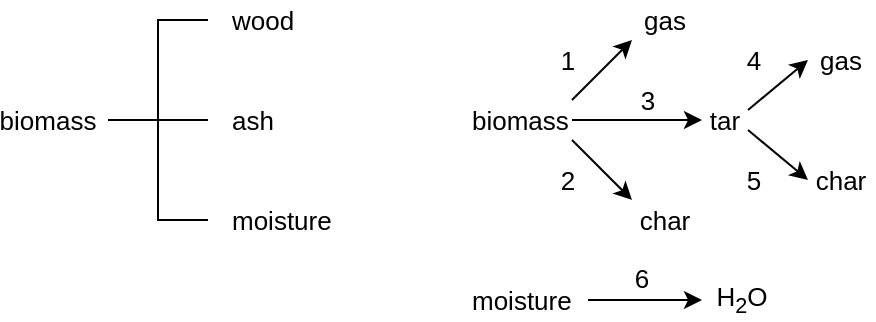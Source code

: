 <mxfile version="13.6.0" type="device"><diagram id="YqewoNO8xciqlhnqd9fQ" name="Page-1"><mxGraphModel dx="873" dy="1191" grid="1" gridSize="10" guides="1" tooltips="1" connect="1" arrows="1" fold="1" page="1" pageScale="1" pageWidth="850" pageHeight="1100" math="0" shadow="0"><root><mxCell id="0"/><mxCell id="1" parent="0"/><mxCell id="680EDh_6vEN8ovo9hYCU-1" value="biomass" style="text;html=1;strokeColor=none;fillColor=none;align=left;verticalAlign=middle;whiteSpace=wrap;rounded=0;fontSize=13;" parent="1" vertex="1"><mxGeometry x="240" y="70" width="52" height="20" as="geometry"/></mxCell><mxCell id="680EDh_6vEN8ovo9hYCU-2" value="gas" style="text;html=1;strokeColor=none;fillColor=none;align=center;verticalAlign=middle;whiteSpace=wrap;rounded=0;fontSize=13;" parent="1" vertex="1"><mxGeometry x="322" y="20" width="33" height="20" as="geometry"/></mxCell><mxCell id="680EDh_6vEN8ovo9hYCU-4" value="tar" style="text;html=1;strokeColor=none;fillColor=none;align=center;verticalAlign=middle;whiteSpace=wrap;rounded=0;fontSize=13;" parent="1" vertex="1"><mxGeometry x="357" y="70" width="23" height="20" as="geometry"/></mxCell><mxCell id="680EDh_6vEN8ovo9hYCU-5" value="char" style="text;html=1;strokeColor=none;fillColor=none;align=center;verticalAlign=middle;whiteSpace=wrap;rounded=0;fontSize=13;" parent="1" vertex="1"><mxGeometry x="322" y="120" width="33" height="20" as="geometry"/></mxCell><mxCell id="680EDh_6vEN8ovo9hYCU-6" value="gas" style="text;html=1;strokeColor=none;fillColor=none;align=center;verticalAlign=middle;whiteSpace=wrap;rounded=0;fontSize=13;" parent="1" vertex="1"><mxGeometry x="410" y="40" width="33" height="20" as="geometry"/></mxCell><mxCell id="680EDh_6vEN8ovo9hYCU-7" value="char" style="text;html=1;strokeColor=none;fillColor=none;align=center;verticalAlign=middle;whiteSpace=wrap;rounded=0;fontSize=13;" parent="1" vertex="1"><mxGeometry x="410" y="100" width="33" height="20" as="geometry"/></mxCell><mxCell id="680EDh_6vEN8ovo9hYCU-8" value="" style="endArrow=classic;html=1;entryX=0;entryY=0.5;entryDx=0;entryDy=0;fontSize=13;" parent="1" target="680EDh_6vEN8ovo9hYCU-4" edge="1"><mxGeometry width="50" height="50" relative="1" as="geometry"><mxPoint x="292" y="80" as="sourcePoint"/><mxPoint x="560" y="210" as="targetPoint"/></mxGeometry></mxCell><mxCell id="680EDh_6vEN8ovo9hYCU-9" value="" style="endArrow=classic;html=1;entryX=0;entryY=1;entryDx=0;entryDy=0;exitX=1;exitY=0;exitDx=0;exitDy=0;fontSize=13;" parent="1" source="680EDh_6vEN8ovo9hYCU-1" target="680EDh_6vEN8ovo9hYCU-2" edge="1"><mxGeometry width="50" height="50" relative="1" as="geometry"><mxPoint x="510" y="260" as="sourcePoint"/><mxPoint x="560" y="210" as="targetPoint"/></mxGeometry></mxCell><mxCell id="680EDh_6vEN8ovo9hYCU-10" value="" style="endArrow=classic;html=1;exitX=1;exitY=1;exitDx=0;exitDy=0;entryX=0;entryY=0;entryDx=0;entryDy=0;fontSize=13;" parent="1" source="680EDh_6vEN8ovo9hYCU-1" target="680EDh_6vEN8ovo9hYCU-5" edge="1"><mxGeometry width="50" height="50" relative="1" as="geometry"><mxPoint x="510" y="260" as="sourcePoint"/><mxPoint x="560" y="210" as="targetPoint"/></mxGeometry></mxCell><mxCell id="680EDh_6vEN8ovo9hYCU-11" value="" style="endArrow=classic;html=1;entryX=0;entryY=0.5;entryDx=0;entryDy=0;exitX=1;exitY=0.25;exitDx=0;exitDy=0;fontSize=13;" parent="1" source="680EDh_6vEN8ovo9hYCU-4" target="680EDh_6vEN8ovo9hYCU-6" edge="1"><mxGeometry width="50" height="50" relative="1" as="geometry"><mxPoint x="520" y="260" as="sourcePoint"/><mxPoint x="570" y="210" as="targetPoint"/></mxGeometry></mxCell><mxCell id="680EDh_6vEN8ovo9hYCU-12" value="" style="endArrow=classic;html=1;exitX=1;exitY=0.75;exitDx=0;exitDy=0;fontSize=13;" parent="1" source="680EDh_6vEN8ovo9hYCU-4" edge="1"><mxGeometry width="50" height="50" relative="1" as="geometry"><mxPoint x="520" y="260" as="sourcePoint"/><mxPoint x="410" y="110" as="targetPoint"/></mxGeometry></mxCell><mxCell id="680EDh_6vEN8ovo9hYCU-14" value="1" style="text;html=1;strokeColor=none;fillColor=none;align=center;verticalAlign=middle;whiteSpace=wrap;rounded=0;fontSize=13;" parent="1" vertex="1"><mxGeometry x="280" y="40" width="20" height="20" as="geometry"/></mxCell><mxCell id="680EDh_6vEN8ovo9hYCU-15" value="2" style="text;html=1;strokeColor=none;fillColor=none;align=center;verticalAlign=middle;whiteSpace=wrap;rounded=0;fontSize=13;" parent="1" vertex="1"><mxGeometry x="280" y="100" width="20" height="20" as="geometry"/></mxCell><mxCell id="680EDh_6vEN8ovo9hYCU-16" value="3" style="text;html=1;strokeColor=none;fillColor=none;align=center;verticalAlign=middle;whiteSpace=wrap;rounded=0;fontSize=13;" parent="1" vertex="1"><mxGeometry x="320" y="60" width="20" height="20" as="geometry"/></mxCell><mxCell id="680EDh_6vEN8ovo9hYCU-17" value="4" style="text;html=1;strokeColor=none;fillColor=none;align=center;verticalAlign=middle;whiteSpace=wrap;rounded=0;fontSize=13;" parent="1" vertex="1"><mxGeometry x="373" y="40" width="20" height="20" as="geometry"/></mxCell><mxCell id="680EDh_6vEN8ovo9hYCU-18" value="5" style="text;html=1;strokeColor=none;fillColor=none;align=center;verticalAlign=middle;whiteSpace=wrap;rounded=0;fontSize=13;" parent="1" vertex="1"><mxGeometry x="373" y="100" width="20" height="20" as="geometry"/></mxCell><mxCell id="juVaVeutqsA8oksswxpc-2" style="edgeStyle=orthogonalEdgeStyle;rounded=0;orthogonalLoop=1;jettySize=auto;html=1;fontSize=13;entryX=0;entryY=0.5;entryDx=0;entryDy=0;" parent="1" source="juVaVeutqsA8oksswxpc-1" target="juVaVeutqsA8oksswxpc-3" edge="1"><mxGeometry relative="1" as="geometry"><mxPoint x="360" y="170" as="targetPoint"/></mxGeometry></mxCell><mxCell id="juVaVeutqsA8oksswxpc-1" value="moisture" style="text;html=1;strokeColor=none;fillColor=none;align=left;verticalAlign=middle;whiteSpace=wrap;rounded=0;fontSize=13;" parent="1" vertex="1"><mxGeometry x="240" y="160" width="60" height="20" as="geometry"/></mxCell><mxCell id="juVaVeutqsA8oksswxpc-3" value="H&lt;sub&gt;2&lt;/sub&gt;O" style="text;html=1;strokeColor=none;fillColor=none;align=center;verticalAlign=middle;whiteSpace=wrap;rounded=0;fontSize=13;" parent="1" vertex="1"><mxGeometry x="357" y="160" width="40" height="20" as="geometry"/></mxCell><mxCell id="juVaVeutqsA8oksswxpc-4" value="6" style="text;html=1;strokeColor=none;fillColor=none;align=center;verticalAlign=middle;whiteSpace=wrap;rounded=0;fontSize=13;" parent="1" vertex="1"><mxGeometry x="317" y="149" width="20" height="20" as="geometry"/></mxCell><mxCell id="ijVkjjbpdBLxJVpiW0lt-1" value="biomass" style="text;html=1;strokeColor=none;fillColor=none;align=center;verticalAlign=middle;whiteSpace=wrap;rounded=0;fontSize=13;" vertex="1" parent="1"><mxGeometry x="10" y="70" width="40" height="20" as="geometry"/></mxCell><mxCell id="ijVkjjbpdBLxJVpiW0lt-2" value="" style="strokeWidth=1;html=1;shape=mxgraph.flowchart.annotation_2;align=left;labelPosition=right;pointerEvents=1;fontSize=13;" vertex="1" parent="1"><mxGeometry x="60" y="30" width="50" height="100" as="geometry"/></mxCell><mxCell id="ijVkjjbpdBLxJVpiW0lt-3" value="wood" style="text;html=1;strokeColor=none;fillColor=none;align=left;verticalAlign=middle;whiteSpace=wrap;rounded=0;fontSize=13;" vertex="1" parent="1"><mxGeometry x="120" y="20" width="40" height="20" as="geometry"/></mxCell><mxCell id="ijVkjjbpdBLxJVpiW0lt-5" value="" style="endArrow=none;html=1;fontSize=13;exitX=0.508;exitY=0.5;exitDx=0;exitDy=0;exitPerimeter=0;entryX=1;entryY=0.5;entryDx=0;entryDy=0;entryPerimeter=0;" edge="1" parent="1" source="ijVkjjbpdBLxJVpiW0lt-2" target="ijVkjjbpdBLxJVpiW0lt-2"><mxGeometry width="50" height="50" relative="1" as="geometry"><mxPoint x="220" y="490" as="sourcePoint"/><mxPoint x="270" y="440" as="targetPoint"/></mxGeometry></mxCell><mxCell id="ijVkjjbpdBLxJVpiW0lt-6" value="ash" style="text;html=1;strokeColor=none;fillColor=none;align=left;verticalAlign=middle;whiteSpace=wrap;rounded=0;fontSize=13;" vertex="1" parent="1"><mxGeometry x="120" y="70" width="40" height="20" as="geometry"/></mxCell><mxCell id="ijVkjjbpdBLxJVpiW0lt-7" value="moisture" style="text;html=1;strokeColor=none;fillColor=none;align=left;verticalAlign=middle;whiteSpace=wrap;rounded=0;fontSize=13;" vertex="1" parent="1"><mxGeometry x="120" y="120" width="60" height="20" as="geometry"/></mxCell></root></mxGraphModel></diagram></mxfile>